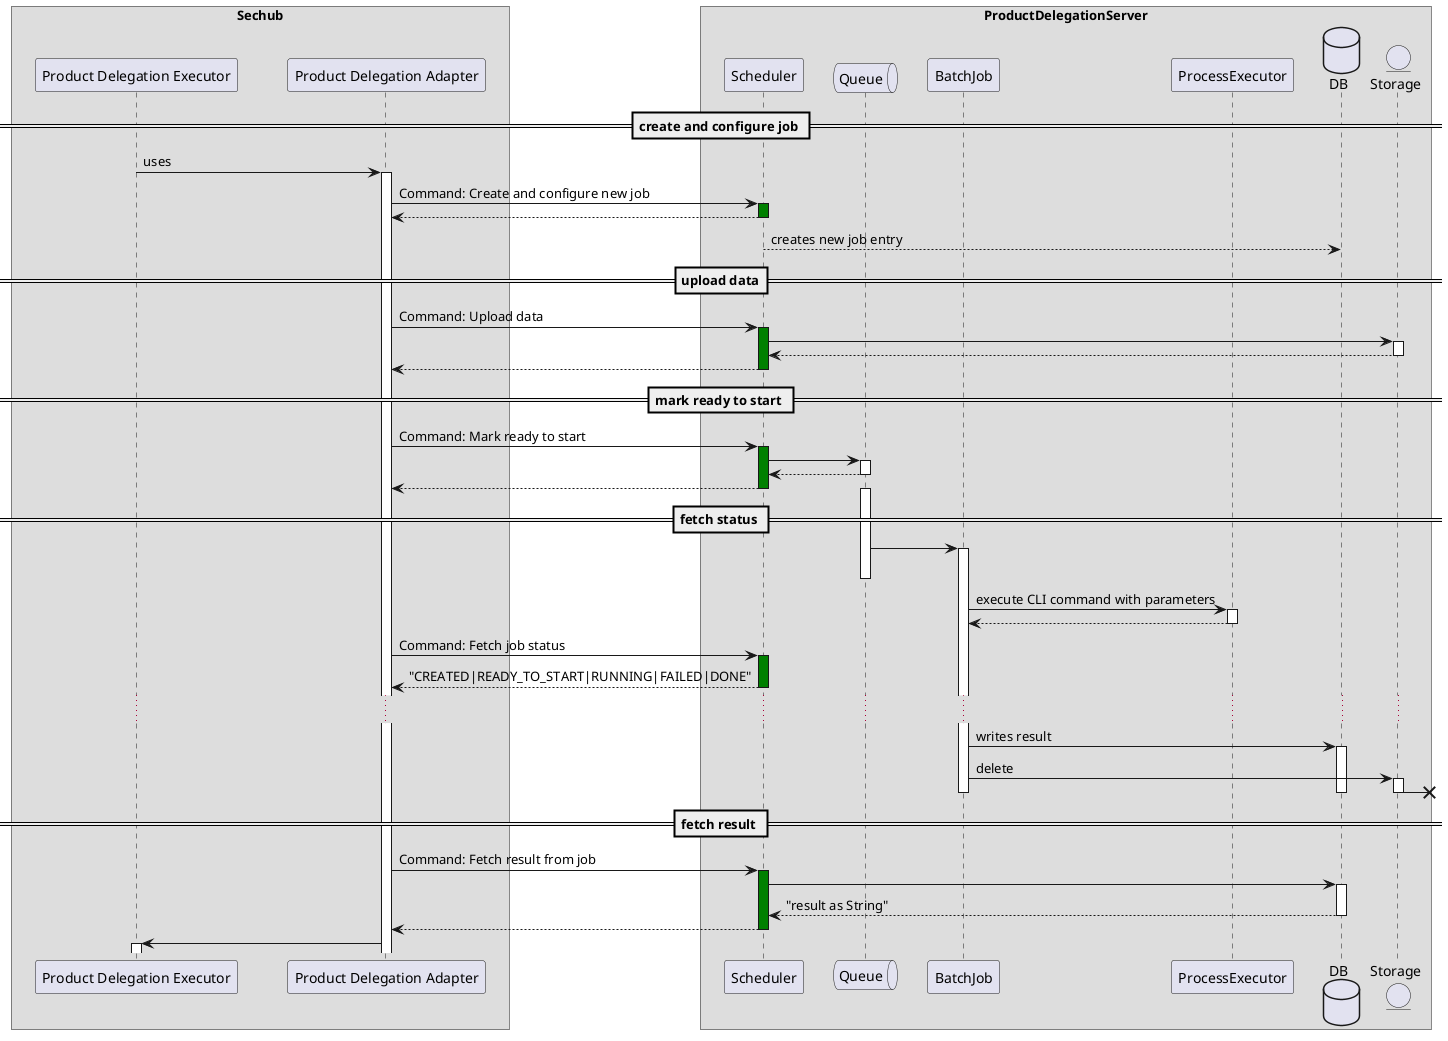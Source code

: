 @startuml 

skinparam ParticipantPadding 20
skinparam BoxPadding 10


box "Sechub"
    participant Executor as "Product Delegation Executor"
    participant Adapter as "Product Delegation Adapter"
end box

box "ProductDelegationServer"
    participant Scheduler
    queue Queue
    participant BatchJob
    participant ProcessExecutor
    
    database DB
    entity Storage
 
end box
autoactivate on
== create and configure job ==
Executor -> Adapter: uses
Adapter -> Scheduler #green : Command: Create and configure new job 
return
Scheduler --> DB : creates new job entry


== upload data==
Adapter -> Scheduler #green : Command: Upload data
Scheduler -> Storage
return
return

== mark ready to start ==
Adapter -> Scheduler #green : Command: Mark ready to start
Scheduler -> Queue
return
return

== fetch status ==
activate Queue
Queue -> BatchJob
deactivate Queue
BatchJob -> ProcessExecutor : execute CLI command with parameters
return

Adapter -> Scheduler #green : Command: Fetch job status
return "CREATED|READY_TO_START|RUNNING|FAILED|DONE"
...
BatchJob -> DB: writes result
BatchJob -> Storage: delete
Storage ->x]

deactivate Storage
deactivate DB
deactivate BatchJob

== fetch result ==
Adapter -> Scheduler #green : Command: Fetch result from job

Scheduler -> DB
return "result as String"

return
Adapter -> Executor



@enduml 